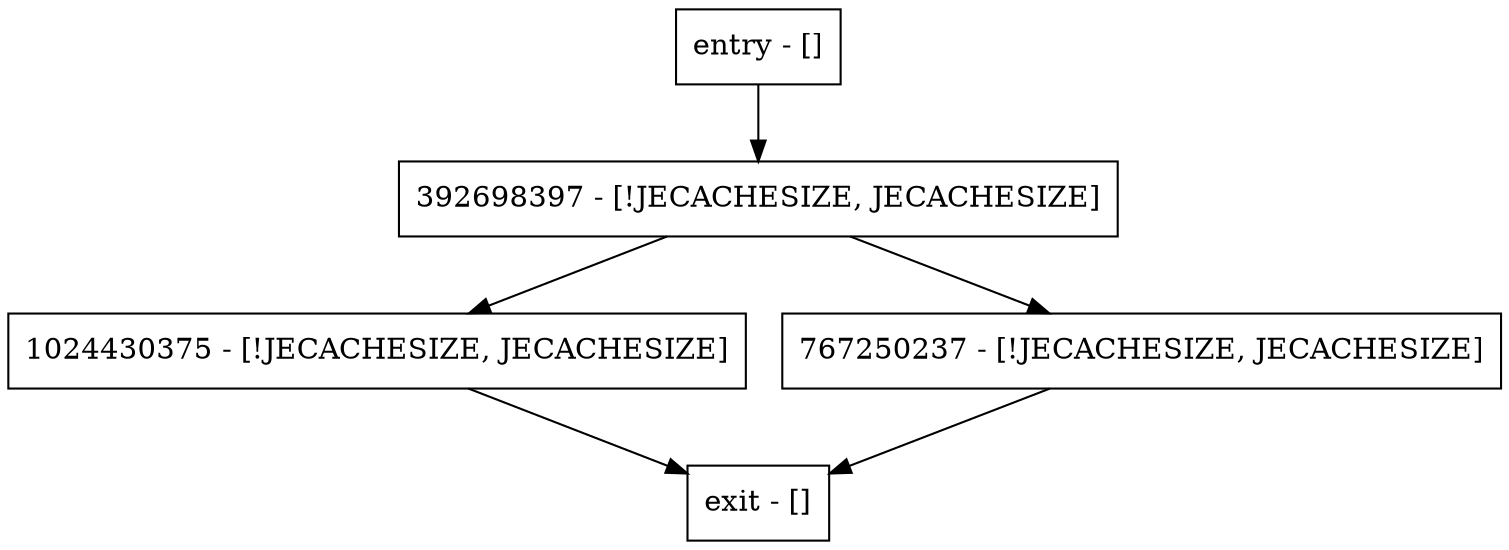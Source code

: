 digraph getInternalName {
node [shape=record];
entry [label="entry - []"];
exit [label="exit - []"];
1024430375 [label="1024430375 - [!JECACHESIZE, JECACHESIZE]"];
392698397 [label="392698397 - [!JECACHESIZE, JECACHESIZE]"];
767250237 [label="767250237 - [!JECACHESIZE, JECACHESIZE]"];
entry;
exit;
entry -> 392698397;
1024430375 -> exit;
392698397 -> 1024430375;
392698397 -> 767250237;
767250237 -> exit;
}
